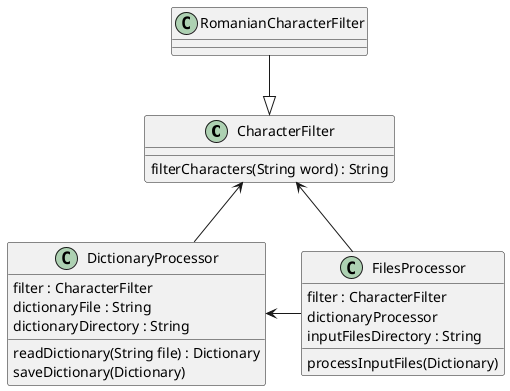 @startuml


CharacterFilter <-- DictionaryProcessor
CharacterFilter <-- FilesProcessor
DictionaryProcessor <- FilesProcessor

RomanianCharacterFilter --|> CharacterFilter

class CharacterFilter{
filterCharacters(String word) : String
}

class DictionaryProcessor{
filter : CharacterFilter
dictionaryFile : String
dictionaryDirectory : String
readDictionary(String file) : Dictionary
saveDictionary(Dictionary)
}

class FilesProcessor{
filter : CharacterFilter
dictionaryProcessor
inputFilesDirectory : String
processInputFiles(Dictionary)
}

@enduml